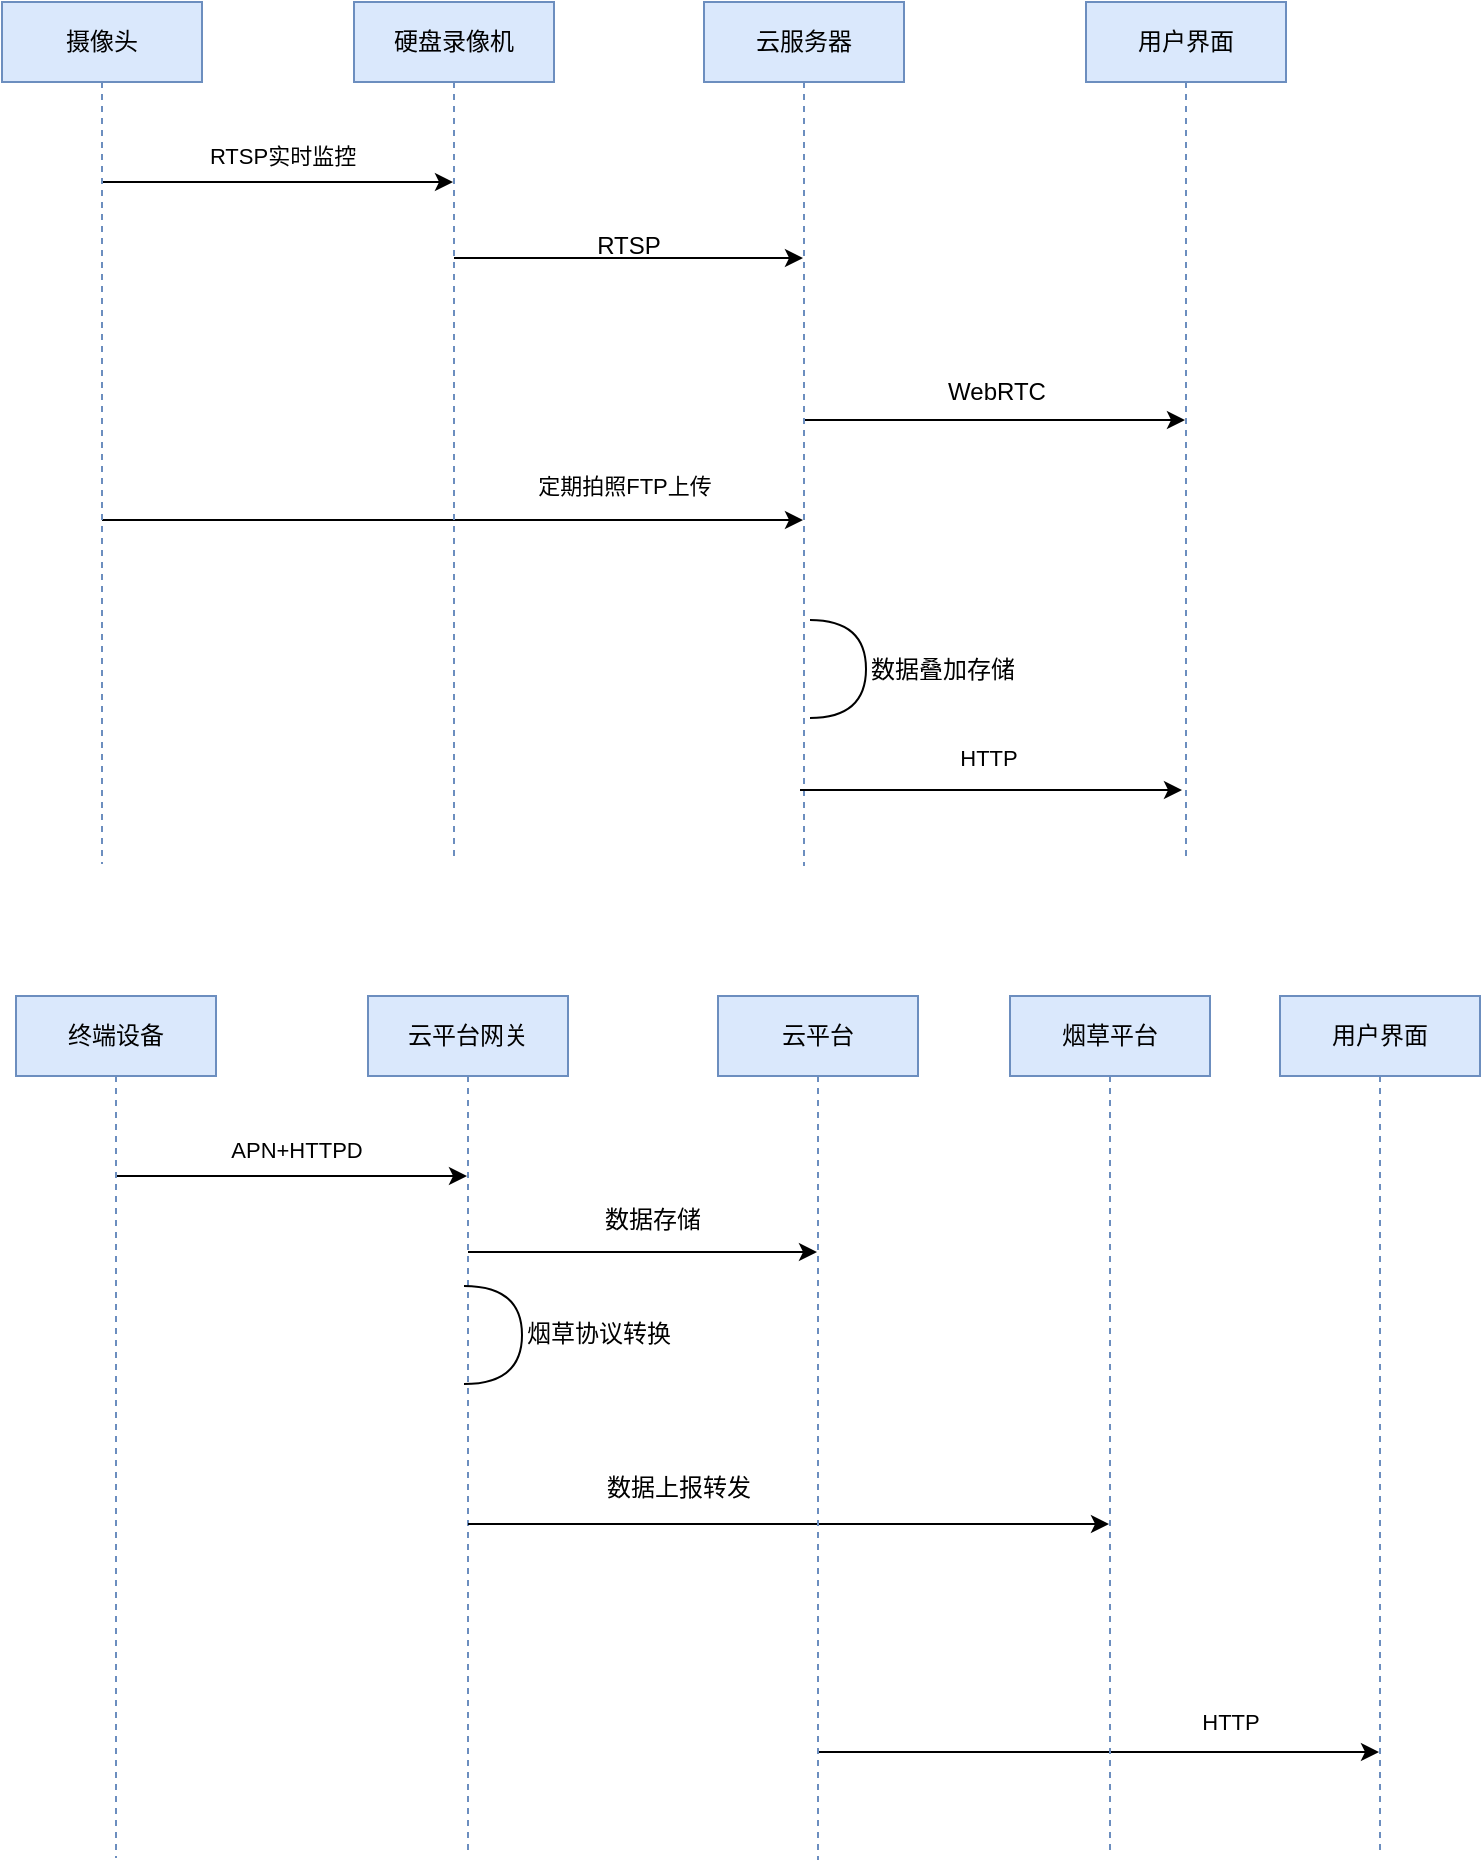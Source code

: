 <mxfile version="20.0.4" type="github">
  <diagram id="5IXWKcVClUF_Ixm6oIqO" name="Page-1">
    <mxGraphModel dx="2629" dy="1033" grid="0" gridSize="10" guides="1" tooltips="1" connect="1" arrows="1" fold="1" page="1" pageScale="1" pageWidth="827" pageHeight="1169" background="none" math="0" shadow="0">
      <root>
        <mxCell id="0" />
        <mxCell id="1" parent="0" />
        <mxCell id="va7zsPbO62AZImjN0VQU-7" style="edgeStyle=orthogonalEdgeStyle;rounded=0;orthogonalLoop=1;jettySize=auto;html=1;" parent="1" source="va7zsPbO62AZImjN0VQU-3" target="va7zsPbO62AZImjN0VQU-4" edge="1">
          <mxGeometry relative="1" as="geometry">
            <Array as="points">
              <mxPoint x="202" y="178" />
              <mxPoint x="202" y="178" />
            </Array>
          </mxGeometry>
        </mxCell>
        <mxCell id="va7zsPbO62AZImjN0VQU-8" value="RTSP实时监控" style="edgeLabel;html=1;align=center;verticalAlign=middle;resizable=0;points=[];" parent="va7zsPbO62AZImjN0VQU-7" vertex="1" connectable="0">
          <mxGeometry x="-0.171" relative="1" as="geometry">
            <mxPoint x="17" y="-13" as="offset" />
          </mxGeometry>
        </mxCell>
        <mxCell id="va7zsPbO62AZImjN0VQU-19" style="edgeStyle=orthogonalEdgeStyle;rounded=0;orthogonalLoop=1;jettySize=auto;html=1;" parent="1" source="va7zsPbO62AZImjN0VQU-3" target="va7zsPbO62AZImjN0VQU-5" edge="1">
          <mxGeometry relative="1" as="geometry">
            <mxPoint x="108.5" y="295.5" as="sourcePoint" />
            <mxPoint x="280" y="381" as="targetPoint" />
            <Array as="points">
              <mxPoint x="345" y="347" />
              <mxPoint x="345" y="347" />
            </Array>
          </mxGeometry>
        </mxCell>
        <mxCell id="va7zsPbO62AZImjN0VQU-20" value="定期拍照FTP上传" style="edgeLabel;html=1;align=center;verticalAlign=middle;resizable=0;points=[];" parent="va7zsPbO62AZImjN0VQU-19" vertex="1" connectable="0">
          <mxGeometry x="-0.188" y="3" relative="1" as="geometry">
            <mxPoint x="118" y="-14" as="offset" />
          </mxGeometry>
        </mxCell>
        <mxCell id="va7zsPbO62AZImjN0VQU-3" value="摄像头" style="shape=umlLifeline;perimeter=lifelinePerimeter;whiteSpace=wrap;html=1;container=1;collapsible=0;recursiveResize=0;outlineConnect=0;fillColor=#dae8fc;strokeColor=#6c8ebf;" parent="1" vertex="1">
          <mxGeometry x="59" y="88" width="100" height="431" as="geometry" />
        </mxCell>
        <mxCell id="va7zsPbO62AZImjN0VQU-12" style="edgeStyle=orthogonalEdgeStyle;rounded=0;orthogonalLoop=1;jettySize=auto;html=1;" parent="1" source="va7zsPbO62AZImjN0VQU-4" target="va7zsPbO62AZImjN0VQU-5" edge="1">
          <mxGeometry relative="1" as="geometry">
            <Array as="points">
              <mxPoint x="373" y="216" />
              <mxPoint x="373" y="216" />
            </Array>
          </mxGeometry>
        </mxCell>
        <mxCell id="va7zsPbO62AZImjN0VQU-4" value="硬盘录像机" style="shape=umlLifeline;perimeter=lifelinePerimeter;whiteSpace=wrap;html=1;container=1;collapsible=0;recursiveResize=0;outlineConnect=0;fillColor=#dae8fc;strokeColor=#6c8ebf;" parent="1" vertex="1">
          <mxGeometry x="235" y="88" width="100" height="430" as="geometry" />
        </mxCell>
        <mxCell id="va7zsPbO62AZImjN0VQU-15" style="edgeStyle=orthogonalEdgeStyle;rounded=0;orthogonalLoop=1;jettySize=auto;html=1;" parent="1" target="va7zsPbO62AZImjN0VQU-6" edge="1">
          <mxGeometry relative="1" as="geometry">
            <mxPoint x="459.5" y="297" as="sourcePoint" />
            <mxPoint x="650.5" y="299" as="targetPoint" />
            <Array as="points">
              <mxPoint x="591" y="297" />
              <mxPoint x="591" y="297" />
            </Array>
          </mxGeometry>
        </mxCell>
        <mxCell id="va7zsPbO62AZImjN0VQU-5" value="云服务器" style="shape=umlLifeline;perimeter=lifelinePerimeter;whiteSpace=wrap;html=1;container=1;collapsible=0;recursiveResize=0;outlineConnect=0;fillColor=#dae8fc;strokeColor=#6c8ebf;" parent="1" vertex="1">
          <mxGeometry x="410" y="88" width="100" height="432" as="geometry" />
        </mxCell>
        <mxCell id="va7zsPbO62AZImjN0VQU-23" value="" style="shape=requiredInterface;html=1;verticalLabelPosition=bottom;sketch=0;" parent="va7zsPbO62AZImjN0VQU-5" vertex="1">
          <mxGeometry x="53" y="309" width="28" height="49" as="geometry" />
        </mxCell>
        <mxCell id="va7zsPbO62AZImjN0VQU-6" value="用户界面" style="shape=umlLifeline;perimeter=lifelinePerimeter;whiteSpace=wrap;html=1;container=1;collapsible=0;recursiveResize=0;outlineConnect=0;fillColor=#dae8fc;strokeColor=#6c8ebf;" parent="1" vertex="1">
          <mxGeometry x="601" y="88" width="100" height="428" as="geometry" />
        </mxCell>
        <mxCell id="va7zsPbO62AZImjN0VQU-13" value="RTSP" style="text;html=1;align=center;verticalAlign=middle;resizable=0;points=[];autosize=1;strokeColor=none;fillColor=none;" parent="1" vertex="1">
          <mxGeometry x="347" y="197" width="50" height="26" as="geometry" />
        </mxCell>
        <mxCell id="va7zsPbO62AZImjN0VQU-16" value="WebRTC" style="text;html=1;align=center;verticalAlign=middle;resizable=0;points=[];autosize=1;strokeColor=none;fillColor=none;" parent="1" vertex="1">
          <mxGeometry x="522" y="270" width="67" height="26" as="geometry" />
        </mxCell>
        <mxCell id="va7zsPbO62AZImjN0VQU-24" value="数据叠加存储" style="text;html=1;align=center;verticalAlign=middle;resizable=0;points=[];autosize=1;strokeColor=none;fillColor=none;" parent="1" vertex="1">
          <mxGeometry x="484" y="409" width="90" height="26" as="geometry" />
        </mxCell>
        <mxCell id="va7zsPbO62AZImjN0VQU-25" style="edgeStyle=orthogonalEdgeStyle;rounded=0;orthogonalLoop=1;jettySize=auto;html=1;" parent="1" edge="1">
          <mxGeometry relative="1" as="geometry">
            <mxPoint x="458" y="482" as="sourcePoint" />
            <mxPoint x="649" y="482" as="targetPoint" />
          </mxGeometry>
        </mxCell>
        <mxCell id="va7zsPbO62AZImjN0VQU-26" value="HTTP" style="edgeLabel;html=1;align=center;verticalAlign=middle;resizable=0;points=[];" parent="va7zsPbO62AZImjN0VQU-25" vertex="1" connectable="0">
          <mxGeometry x="-0.111" y="2" relative="1" as="geometry">
            <mxPoint x="9" y="-14" as="offset" />
          </mxGeometry>
        </mxCell>
        <mxCell id="va7zsPbO62AZImjN0VQU-30" style="edgeStyle=orthogonalEdgeStyle;rounded=0;orthogonalLoop=1;jettySize=auto;html=1;" parent="1" source="va7zsPbO62AZImjN0VQU-34" target="va7zsPbO62AZImjN0VQU-36" edge="1">
          <mxGeometry relative="1" as="geometry">
            <Array as="points">
              <mxPoint x="209" y="675" />
              <mxPoint x="209" y="675" />
            </Array>
          </mxGeometry>
        </mxCell>
        <mxCell id="va7zsPbO62AZImjN0VQU-31" value="APN+HTTPD" style="edgeLabel;html=1;align=center;verticalAlign=middle;resizable=0;points=[];" parent="va7zsPbO62AZImjN0VQU-30" vertex="1" connectable="0">
          <mxGeometry x="-0.171" relative="1" as="geometry">
            <mxPoint x="17" y="-13" as="offset" />
          </mxGeometry>
        </mxCell>
        <mxCell id="va7zsPbO62AZImjN0VQU-34" value="终端设备" style="shape=umlLifeline;perimeter=lifelinePerimeter;whiteSpace=wrap;html=1;container=1;collapsible=0;recursiveResize=0;outlineConnect=0;fillColor=#dae8fc;strokeColor=#6c8ebf;" parent="1" vertex="1">
          <mxGeometry x="66" y="585" width="100" height="431" as="geometry" />
        </mxCell>
        <mxCell id="va7zsPbO62AZImjN0VQU-35" style="edgeStyle=orthogonalEdgeStyle;rounded=0;orthogonalLoop=1;jettySize=auto;html=1;" parent="1" source="va7zsPbO62AZImjN0VQU-36" target="va7zsPbO62AZImjN0VQU-38" edge="1">
          <mxGeometry relative="1" as="geometry">
            <Array as="points">
              <mxPoint x="380" y="713" />
              <mxPoint x="380" y="713" />
            </Array>
          </mxGeometry>
        </mxCell>
        <mxCell id="va7zsPbO62AZImjN0VQU-36" value="云平台网关" style="shape=umlLifeline;perimeter=lifelinePerimeter;whiteSpace=wrap;html=1;container=1;collapsible=0;recursiveResize=0;outlineConnect=0;fillColor=#dae8fc;strokeColor=#6c8ebf;" parent="1" vertex="1">
          <mxGeometry x="242" y="585" width="100" height="430" as="geometry" />
        </mxCell>
        <mxCell id="va7zsPbO62AZImjN0VQU-39" value="" style="shape=requiredInterface;html=1;verticalLabelPosition=bottom;sketch=0;" parent="va7zsPbO62AZImjN0VQU-36" vertex="1">
          <mxGeometry x="48" y="145" width="29" height="49" as="geometry" />
        </mxCell>
        <mxCell id="va7zsPbO62AZImjN0VQU-37" style="edgeStyle=orthogonalEdgeStyle;rounded=0;orthogonalLoop=1;jettySize=auto;html=1;" parent="1" target="jWR8xCgabR7mr3yG8M2K-1" edge="1" source="va7zsPbO62AZImjN0VQU-36">
          <mxGeometry relative="1" as="geometry">
            <mxPoint x="466.5" y="794" as="sourcePoint" />
            <mxPoint x="609" y="799" as="targetPoint" />
            <Array as="points">
              <mxPoint x="452" y="849" />
              <mxPoint x="452" y="849" />
            </Array>
          </mxGeometry>
        </mxCell>
        <mxCell id="jWR8xCgabR7mr3yG8M2K-9" style="edgeStyle=orthogonalEdgeStyle;rounded=0;orthogonalLoop=1;jettySize=auto;html=1;" edge="1" parent="1" source="va7zsPbO62AZImjN0VQU-38" target="va7zsPbO62AZImjN0VQU-40">
          <mxGeometry relative="1" as="geometry">
            <Array as="points">
              <mxPoint x="693" y="963" />
              <mxPoint x="693" y="963" />
            </Array>
          </mxGeometry>
        </mxCell>
        <mxCell id="jWR8xCgabR7mr3yG8M2K-10" value="HTTP" style="edgeLabel;html=1;align=center;verticalAlign=middle;resizable=0;points=[];" vertex="1" connectable="0" parent="jWR8xCgabR7mr3yG8M2K-9">
          <mxGeometry x="-0.217" y="-2" relative="1" as="geometry">
            <mxPoint x="96" y="-17" as="offset" />
          </mxGeometry>
        </mxCell>
        <mxCell id="va7zsPbO62AZImjN0VQU-38" value="云平台" style="shape=umlLifeline;perimeter=lifelinePerimeter;whiteSpace=wrap;html=1;container=1;collapsible=0;recursiveResize=0;outlineConnect=0;fillColor=#dae8fc;strokeColor=#6c8ebf;" parent="1" vertex="1">
          <mxGeometry x="417" y="585" width="100" height="432" as="geometry" />
        </mxCell>
        <mxCell id="va7zsPbO62AZImjN0VQU-40" value="用户界面" style="shape=umlLifeline;perimeter=lifelinePerimeter;whiteSpace=wrap;html=1;container=1;collapsible=0;recursiveResize=0;outlineConnect=0;fillColor=#dae8fc;strokeColor=#6c8ebf;" parent="1" vertex="1">
          <mxGeometry x="698" y="585" width="100" height="428" as="geometry" />
        </mxCell>
        <mxCell id="va7zsPbO62AZImjN0VQU-41" value="数据存储" style="text;html=1;align=center;verticalAlign=middle;resizable=0;points=[];autosize=1;strokeColor=none;fillColor=none;" parent="1" vertex="1">
          <mxGeometry x="351" y="684" width="66" height="26" as="geometry" />
        </mxCell>
        <mxCell id="va7zsPbO62AZImjN0VQU-43" value="烟草协议转换" style="text;html=1;align=center;verticalAlign=middle;resizable=0;points=[];autosize=1;strokeColor=none;fillColor=none;" parent="1" vertex="1">
          <mxGeometry x="312" y="741" width="90" height="26" as="geometry" />
        </mxCell>
        <mxCell id="jWR8xCgabR7mr3yG8M2K-1" value="烟草平台" style="shape=umlLifeline;perimeter=lifelinePerimeter;whiteSpace=wrap;html=1;container=1;collapsible=0;recursiveResize=0;outlineConnect=0;fillColor=#dae8fc;strokeColor=#6c8ebf;" vertex="1" parent="1">
          <mxGeometry x="563" y="585" width="100" height="428" as="geometry" />
        </mxCell>
        <mxCell id="va7zsPbO62AZImjN0VQU-42" value="数据上报转发" style="text;html=1;align=center;verticalAlign=middle;resizable=0;points=[];autosize=1;strokeColor=none;fillColor=none;" parent="1" vertex="1">
          <mxGeometry x="352" y="818" width="90" height="26" as="geometry" />
        </mxCell>
      </root>
    </mxGraphModel>
  </diagram>
</mxfile>
